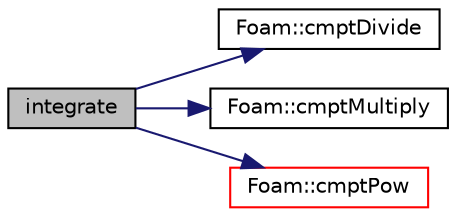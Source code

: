 digraph "integrate"
{
  bgcolor="transparent";
  edge [fontname="Helvetica",fontsize="10",labelfontname="Helvetica",labelfontsize="10"];
  node [fontname="Helvetica",fontsize="10",shape=record];
  rankdir="LR";
  Node1 [label="integrate",height=0.2,width=0.4,color="black", fillcolor="grey75", style="filled", fontcolor="black"];
  Node1 -> Node2 [color="midnightblue",fontsize="10",style="solid",fontname="Helvetica"];
  Node2 [label="Foam::cmptDivide",height=0.2,width=0.4,color="black",URL="$a10909.html#ab11bc52b92972d4f1caa5db352e7e480"];
  Node1 -> Node3 [color="midnightblue",fontsize="10",style="solid",fontname="Helvetica"];
  Node3 [label="Foam::cmptMultiply",height=0.2,width=0.4,color="black",URL="$a10909.html#aa9d8965aaebcf396a2acfeed4942976b"];
  Node1 -> Node4 [color="midnightblue",fontsize="10",style="solid",fontname="Helvetica"];
  Node4 [label="Foam::cmptPow",height=0.2,width=0.4,color="red",URL="$a10909.html#abf8815df2f9a287dd35dc77a48cebdb1"];
}
